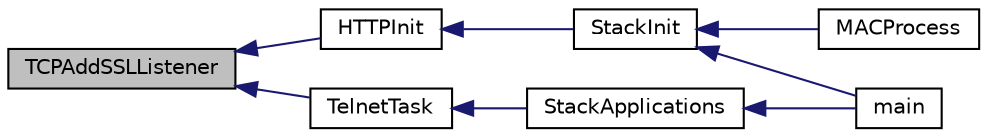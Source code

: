 digraph "TCPAddSSLListener"
{
  edge [fontname="Helvetica",fontsize="10",labelfontname="Helvetica",labelfontsize="10"];
  node [fontname="Helvetica",fontsize="10",shape=record];
  rankdir="LR";
  Node1 [label="TCPAddSSLListener",height=0.2,width=0.4,color="black", fillcolor="grey75", style="filled", fontcolor="black"];
  Node1 -> Node2 [dir="back",color="midnightblue",fontsize="10",style="solid"];
  Node2 [label="HTTPInit",height=0.2,width=0.4,color="black", fillcolor="white", style="filled",URL="$_h_t_t_p2_8c.html#aee23d8df952c3c1a8466ce016e809d82"];
  Node2 -> Node3 [dir="back",color="midnightblue",fontsize="10",style="solid"];
  Node3 [label="StackInit",height=0.2,width=0.4,color="black", fillcolor="white", style="filled",URL="$_stack_tsk_8c.html#af71915a2bb239ba8607e939c5943eb59"];
  Node3 -> Node4 [dir="back",color="midnightblue",fontsize="10",style="solid"];
  Node4 [label="MACProcess",height=0.2,width=0.4,color="black", fillcolor="white", style="filled",URL="$_w_f_mac_8c.html#a74c4ae494d118879a5d3798a74c3b905"];
  Node3 -> Node5 [dir="back",color="midnightblue",fontsize="10",style="solid"];
  Node5 [label="main",height=0.2,width=0.4,color="black", fillcolor="white", style="filled",URL="$_main_demo_8c.html#a6288eba0f8e8ad3ab1544ad731eb7667"];
  Node1 -> Node6 [dir="back",color="midnightblue",fontsize="10",style="solid"];
  Node6 [label="TelnetTask",height=0.2,width=0.4,color="black", fillcolor="white", style="filled",URL="$_telnet_8c.html#a8fed07ba13983e8dfc2a83d3978b41a4"];
  Node6 -> Node7 [dir="back",color="midnightblue",fontsize="10",style="solid"];
  Node7 [label="StackApplications",height=0.2,width=0.4,color="black", fillcolor="white", style="filled",URL="$_stack_tsk_8c.html#a7f8ff33bea9e052705b0a80d2dfcf399"];
  Node7 -> Node5 [dir="back",color="midnightblue",fontsize="10",style="solid"];
}
